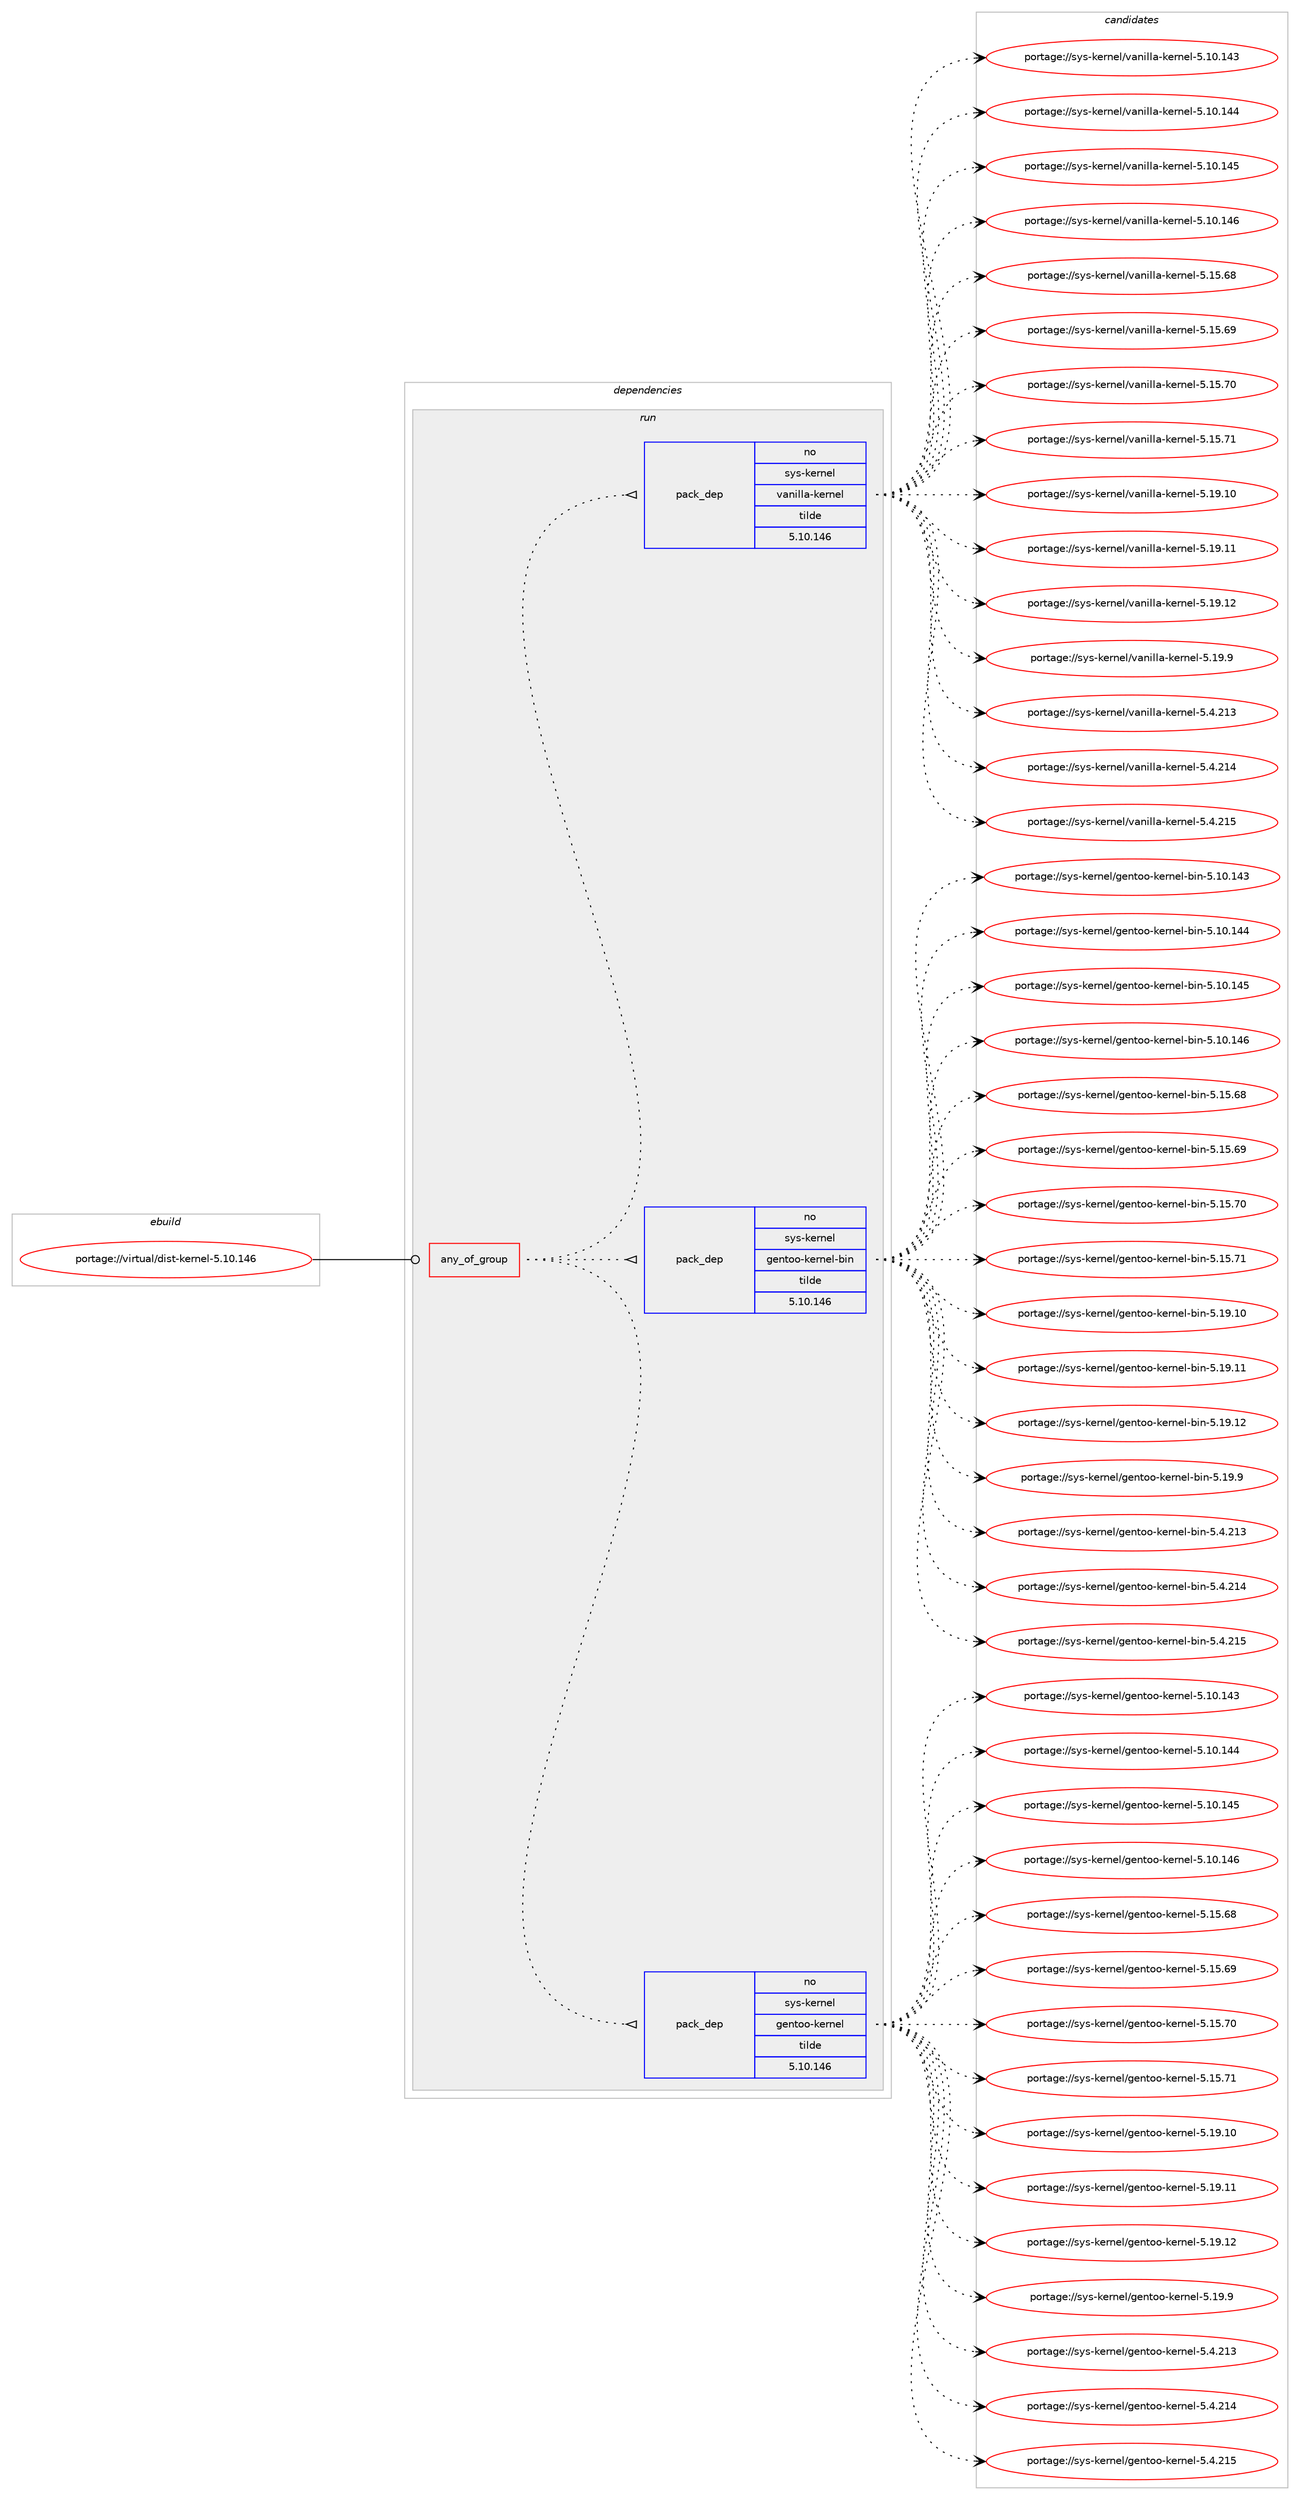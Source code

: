 digraph prolog {

# *************
# Graph options
# *************

newrank=true;
concentrate=true;
compound=true;
graph [rankdir=LR,fontname=Helvetica,fontsize=10,ranksep=1.5];#, ranksep=2.5, nodesep=0.2];
edge  [arrowhead=vee];
node  [fontname=Helvetica,fontsize=10];

# **********
# The ebuild
# **********

subgraph cluster_leftcol {
color=gray;
rank=same;
label=<<i>ebuild</i>>;
id [label="portage://virtual/dist-kernel-5.10.146", color=red, width=4, href="../virtual/dist-kernel-5.10.146.svg"];
}

# ****************
# The dependencies
# ****************

subgraph cluster_midcol {
color=gray;
label=<<i>dependencies</i>>;
subgraph cluster_compile {
fillcolor="#eeeeee";
style=filled;
label=<<i>compile</i>>;
}
subgraph cluster_compileandrun {
fillcolor="#eeeeee";
style=filled;
label=<<i>compile and run</i>>;
}
subgraph cluster_run {
fillcolor="#eeeeee";
style=filled;
label=<<i>run</i>>;
subgraph any11 {
dependency585 [label=<<TABLE BORDER="0" CELLBORDER="1" CELLSPACING="0" CELLPADDING="4"><TR><TD CELLPADDING="10">any_of_group</TD></TR></TABLE>>, shape=none, color=red];subgraph pack263 {
dependency586 [label=<<TABLE BORDER="0" CELLBORDER="1" CELLSPACING="0" CELLPADDING="4" WIDTH="220"><TR><TD ROWSPAN="6" CELLPADDING="30">pack_dep</TD></TR><TR><TD WIDTH="110">no</TD></TR><TR><TD>sys-kernel</TD></TR><TR><TD>gentoo-kernel</TD></TR><TR><TD>tilde</TD></TR><TR><TD>5.10.146</TD></TR></TABLE>>, shape=none, color=blue];
}
dependency585:e -> dependency586:w [weight=20,style="dotted",arrowhead="oinv"];
subgraph pack264 {
dependency587 [label=<<TABLE BORDER="0" CELLBORDER="1" CELLSPACING="0" CELLPADDING="4" WIDTH="220"><TR><TD ROWSPAN="6" CELLPADDING="30">pack_dep</TD></TR><TR><TD WIDTH="110">no</TD></TR><TR><TD>sys-kernel</TD></TR><TR><TD>gentoo-kernel-bin</TD></TR><TR><TD>tilde</TD></TR><TR><TD>5.10.146</TD></TR></TABLE>>, shape=none, color=blue];
}
dependency585:e -> dependency587:w [weight=20,style="dotted",arrowhead="oinv"];
subgraph pack265 {
dependency588 [label=<<TABLE BORDER="0" CELLBORDER="1" CELLSPACING="0" CELLPADDING="4" WIDTH="220"><TR><TD ROWSPAN="6" CELLPADDING="30">pack_dep</TD></TR><TR><TD WIDTH="110">no</TD></TR><TR><TD>sys-kernel</TD></TR><TR><TD>vanilla-kernel</TD></TR><TR><TD>tilde</TD></TR><TR><TD>5.10.146</TD></TR></TABLE>>, shape=none, color=blue];
}
dependency585:e -> dependency588:w [weight=20,style="dotted",arrowhead="oinv"];
}
id:e -> dependency585:w [weight=20,style="solid",arrowhead="odot"];
}
}

# **************
# The candidates
# **************

subgraph cluster_choices {
rank=same;
color=gray;
label=<<i>candidates</i>>;

subgraph choice263 {
color=black;
nodesep=1;
choice115121115451071011141101011084710310111011611111145107101114110101108455346494846495251 [label="portage://sys-kernel/gentoo-kernel-5.10.143", color=red, width=4,href="../sys-kernel/gentoo-kernel-5.10.143.svg"];
choice115121115451071011141101011084710310111011611111145107101114110101108455346494846495252 [label="portage://sys-kernel/gentoo-kernel-5.10.144", color=red, width=4,href="../sys-kernel/gentoo-kernel-5.10.144.svg"];
choice115121115451071011141101011084710310111011611111145107101114110101108455346494846495253 [label="portage://sys-kernel/gentoo-kernel-5.10.145", color=red, width=4,href="../sys-kernel/gentoo-kernel-5.10.145.svg"];
choice115121115451071011141101011084710310111011611111145107101114110101108455346494846495254 [label="portage://sys-kernel/gentoo-kernel-5.10.146", color=red, width=4,href="../sys-kernel/gentoo-kernel-5.10.146.svg"];
choice1151211154510710111411010110847103101110116111111451071011141101011084553464953465456 [label="portage://sys-kernel/gentoo-kernel-5.15.68", color=red, width=4,href="../sys-kernel/gentoo-kernel-5.15.68.svg"];
choice1151211154510710111411010110847103101110116111111451071011141101011084553464953465457 [label="portage://sys-kernel/gentoo-kernel-5.15.69", color=red, width=4,href="../sys-kernel/gentoo-kernel-5.15.69.svg"];
choice1151211154510710111411010110847103101110116111111451071011141101011084553464953465548 [label="portage://sys-kernel/gentoo-kernel-5.15.70", color=red, width=4,href="../sys-kernel/gentoo-kernel-5.15.70.svg"];
choice1151211154510710111411010110847103101110116111111451071011141101011084553464953465549 [label="portage://sys-kernel/gentoo-kernel-5.15.71", color=red, width=4,href="../sys-kernel/gentoo-kernel-5.15.71.svg"];
choice1151211154510710111411010110847103101110116111111451071011141101011084553464957464948 [label="portage://sys-kernel/gentoo-kernel-5.19.10", color=red, width=4,href="../sys-kernel/gentoo-kernel-5.19.10.svg"];
choice1151211154510710111411010110847103101110116111111451071011141101011084553464957464949 [label="portage://sys-kernel/gentoo-kernel-5.19.11", color=red, width=4,href="../sys-kernel/gentoo-kernel-5.19.11.svg"];
choice1151211154510710111411010110847103101110116111111451071011141101011084553464957464950 [label="portage://sys-kernel/gentoo-kernel-5.19.12", color=red, width=4,href="../sys-kernel/gentoo-kernel-5.19.12.svg"];
choice11512111545107101114110101108471031011101161111114510710111411010110845534649574657 [label="portage://sys-kernel/gentoo-kernel-5.19.9", color=red, width=4,href="../sys-kernel/gentoo-kernel-5.19.9.svg"];
choice1151211154510710111411010110847103101110116111111451071011141101011084553465246504951 [label="portage://sys-kernel/gentoo-kernel-5.4.213", color=red, width=4,href="../sys-kernel/gentoo-kernel-5.4.213.svg"];
choice1151211154510710111411010110847103101110116111111451071011141101011084553465246504952 [label="portage://sys-kernel/gentoo-kernel-5.4.214", color=red, width=4,href="../sys-kernel/gentoo-kernel-5.4.214.svg"];
choice1151211154510710111411010110847103101110116111111451071011141101011084553465246504953 [label="portage://sys-kernel/gentoo-kernel-5.4.215", color=red, width=4,href="../sys-kernel/gentoo-kernel-5.4.215.svg"];
dependency586:e -> choice115121115451071011141101011084710310111011611111145107101114110101108455346494846495251:w [style=dotted,weight="100"];
dependency586:e -> choice115121115451071011141101011084710310111011611111145107101114110101108455346494846495252:w [style=dotted,weight="100"];
dependency586:e -> choice115121115451071011141101011084710310111011611111145107101114110101108455346494846495253:w [style=dotted,weight="100"];
dependency586:e -> choice115121115451071011141101011084710310111011611111145107101114110101108455346494846495254:w [style=dotted,weight="100"];
dependency586:e -> choice1151211154510710111411010110847103101110116111111451071011141101011084553464953465456:w [style=dotted,weight="100"];
dependency586:e -> choice1151211154510710111411010110847103101110116111111451071011141101011084553464953465457:w [style=dotted,weight="100"];
dependency586:e -> choice1151211154510710111411010110847103101110116111111451071011141101011084553464953465548:w [style=dotted,weight="100"];
dependency586:e -> choice1151211154510710111411010110847103101110116111111451071011141101011084553464953465549:w [style=dotted,weight="100"];
dependency586:e -> choice1151211154510710111411010110847103101110116111111451071011141101011084553464957464948:w [style=dotted,weight="100"];
dependency586:e -> choice1151211154510710111411010110847103101110116111111451071011141101011084553464957464949:w [style=dotted,weight="100"];
dependency586:e -> choice1151211154510710111411010110847103101110116111111451071011141101011084553464957464950:w [style=dotted,weight="100"];
dependency586:e -> choice11512111545107101114110101108471031011101161111114510710111411010110845534649574657:w [style=dotted,weight="100"];
dependency586:e -> choice1151211154510710111411010110847103101110116111111451071011141101011084553465246504951:w [style=dotted,weight="100"];
dependency586:e -> choice1151211154510710111411010110847103101110116111111451071011141101011084553465246504952:w [style=dotted,weight="100"];
dependency586:e -> choice1151211154510710111411010110847103101110116111111451071011141101011084553465246504953:w [style=dotted,weight="100"];
}
subgraph choice264 {
color=black;
nodesep=1;
choice1151211154510710111411010110847103101110116111111451071011141101011084598105110455346494846495251 [label="portage://sys-kernel/gentoo-kernel-bin-5.10.143", color=red, width=4,href="../sys-kernel/gentoo-kernel-bin-5.10.143.svg"];
choice1151211154510710111411010110847103101110116111111451071011141101011084598105110455346494846495252 [label="portage://sys-kernel/gentoo-kernel-bin-5.10.144", color=red, width=4,href="../sys-kernel/gentoo-kernel-bin-5.10.144.svg"];
choice1151211154510710111411010110847103101110116111111451071011141101011084598105110455346494846495253 [label="portage://sys-kernel/gentoo-kernel-bin-5.10.145", color=red, width=4,href="../sys-kernel/gentoo-kernel-bin-5.10.145.svg"];
choice1151211154510710111411010110847103101110116111111451071011141101011084598105110455346494846495254 [label="portage://sys-kernel/gentoo-kernel-bin-5.10.146", color=red, width=4,href="../sys-kernel/gentoo-kernel-bin-5.10.146.svg"];
choice11512111545107101114110101108471031011101161111114510710111411010110845981051104553464953465456 [label="portage://sys-kernel/gentoo-kernel-bin-5.15.68", color=red, width=4,href="../sys-kernel/gentoo-kernel-bin-5.15.68.svg"];
choice11512111545107101114110101108471031011101161111114510710111411010110845981051104553464953465457 [label="portage://sys-kernel/gentoo-kernel-bin-5.15.69", color=red, width=4,href="../sys-kernel/gentoo-kernel-bin-5.15.69.svg"];
choice11512111545107101114110101108471031011101161111114510710111411010110845981051104553464953465548 [label="portage://sys-kernel/gentoo-kernel-bin-5.15.70", color=red, width=4,href="../sys-kernel/gentoo-kernel-bin-5.15.70.svg"];
choice11512111545107101114110101108471031011101161111114510710111411010110845981051104553464953465549 [label="portage://sys-kernel/gentoo-kernel-bin-5.15.71", color=red, width=4,href="../sys-kernel/gentoo-kernel-bin-5.15.71.svg"];
choice11512111545107101114110101108471031011101161111114510710111411010110845981051104553464957464948 [label="portage://sys-kernel/gentoo-kernel-bin-5.19.10", color=red, width=4,href="../sys-kernel/gentoo-kernel-bin-5.19.10.svg"];
choice11512111545107101114110101108471031011101161111114510710111411010110845981051104553464957464949 [label="portage://sys-kernel/gentoo-kernel-bin-5.19.11", color=red, width=4,href="../sys-kernel/gentoo-kernel-bin-5.19.11.svg"];
choice11512111545107101114110101108471031011101161111114510710111411010110845981051104553464957464950 [label="portage://sys-kernel/gentoo-kernel-bin-5.19.12", color=red, width=4,href="../sys-kernel/gentoo-kernel-bin-5.19.12.svg"];
choice115121115451071011141101011084710310111011611111145107101114110101108459810511045534649574657 [label="portage://sys-kernel/gentoo-kernel-bin-5.19.9", color=red, width=4,href="../sys-kernel/gentoo-kernel-bin-5.19.9.svg"];
choice11512111545107101114110101108471031011101161111114510710111411010110845981051104553465246504951 [label="portage://sys-kernel/gentoo-kernel-bin-5.4.213", color=red, width=4,href="../sys-kernel/gentoo-kernel-bin-5.4.213.svg"];
choice11512111545107101114110101108471031011101161111114510710111411010110845981051104553465246504952 [label="portage://sys-kernel/gentoo-kernel-bin-5.4.214", color=red, width=4,href="../sys-kernel/gentoo-kernel-bin-5.4.214.svg"];
choice11512111545107101114110101108471031011101161111114510710111411010110845981051104553465246504953 [label="portage://sys-kernel/gentoo-kernel-bin-5.4.215", color=red, width=4,href="../sys-kernel/gentoo-kernel-bin-5.4.215.svg"];
dependency587:e -> choice1151211154510710111411010110847103101110116111111451071011141101011084598105110455346494846495251:w [style=dotted,weight="100"];
dependency587:e -> choice1151211154510710111411010110847103101110116111111451071011141101011084598105110455346494846495252:w [style=dotted,weight="100"];
dependency587:e -> choice1151211154510710111411010110847103101110116111111451071011141101011084598105110455346494846495253:w [style=dotted,weight="100"];
dependency587:e -> choice1151211154510710111411010110847103101110116111111451071011141101011084598105110455346494846495254:w [style=dotted,weight="100"];
dependency587:e -> choice11512111545107101114110101108471031011101161111114510710111411010110845981051104553464953465456:w [style=dotted,weight="100"];
dependency587:e -> choice11512111545107101114110101108471031011101161111114510710111411010110845981051104553464953465457:w [style=dotted,weight="100"];
dependency587:e -> choice11512111545107101114110101108471031011101161111114510710111411010110845981051104553464953465548:w [style=dotted,weight="100"];
dependency587:e -> choice11512111545107101114110101108471031011101161111114510710111411010110845981051104553464953465549:w [style=dotted,weight="100"];
dependency587:e -> choice11512111545107101114110101108471031011101161111114510710111411010110845981051104553464957464948:w [style=dotted,weight="100"];
dependency587:e -> choice11512111545107101114110101108471031011101161111114510710111411010110845981051104553464957464949:w [style=dotted,weight="100"];
dependency587:e -> choice11512111545107101114110101108471031011101161111114510710111411010110845981051104553464957464950:w [style=dotted,weight="100"];
dependency587:e -> choice115121115451071011141101011084710310111011611111145107101114110101108459810511045534649574657:w [style=dotted,weight="100"];
dependency587:e -> choice11512111545107101114110101108471031011101161111114510710111411010110845981051104553465246504951:w [style=dotted,weight="100"];
dependency587:e -> choice11512111545107101114110101108471031011101161111114510710111411010110845981051104553465246504952:w [style=dotted,weight="100"];
dependency587:e -> choice11512111545107101114110101108471031011101161111114510710111411010110845981051104553465246504953:w [style=dotted,weight="100"];
}
subgraph choice265 {
color=black;
nodesep=1;
choice1151211154510710111411010110847118971101051081089745107101114110101108455346494846495251 [label="portage://sys-kernel/vanilla-kernel-5.10.143", color=red, width=4,href="../sys-kernel/vanilla-kernel-5.10.143.svg"];
choice1151211154510710111411010110847118971101051081089745107101114110101108455346494846495252 [label="portage://sys-kernel/vanilla-kernel-5.10.144", color=red, width=4,href="../sys-kernel/vanilla-kernel-5.10.144.svg"];
choice1151211154510710111411010110847118971101051081089745107101114110101108455346494846495253 [label="portage://sys-kernel/vanilla-kernel-5.10.145", color=red, width=4,href="../sys-kernel/vanilla-kernel-5.10.145.svg"];
choice1151211154510710111411010110847118971101051081089745107101114110101108455346494846495254 [label="portage://sys-kernel/vanilla-kernel-5.10.146", color=red, width=4,href="../sys-kernel/vanilla-kernel-5.10.146.svg"];
choice11512111545107101114110101108471189711010510810897451071011141101011084553464953465456 [label="portage://sys-kernel/vanilla-kernel-5.15.68", color=red, width=4,href="../sys-kernel/vanilla-kernel-5.15.68.svg"];
choice11512111545107101114110101108471189711010510810897451071011141101011084553464953465457 [label="portage://sys-kernel/vanilla-kernel-5.15.69", color=red, width=4,href="../sys-kernel/vanilla-kernel-5.15.69.svg"];
choice11512111545107101114110101108471189711010510810897451071011141101011084553464953465548 [label="portage://sys-kernel/vanilla-kernel-5.15.70", color=red, width=4,href="../sys-kernel/vanilla-kernel-5.15.70.svg"];
choice11512111545107101114110101108471189711010510810897451071011141101011084553464953465549 [label="portage://sys-kernel/vanilla-kernel-5.15.71", color=red, width=4,href="../sys-kernel/vanilla-kernel-5.15.71.svg"];
choice11512111545107101114110101108471189711010510810897451071011141101011084553464957464948 [label="portage://sys-kernel/vanilla-kernel-5.19.10", color=red, width=4,href="../sys-kernel/vanilla-kernel-5.19.10.svg"];
choice11512111545107101114110101108471189711010510810897451071011141101011084553464957464949 [label="portage://sys-kernel/vanilla-kernel-5.19.11", color=red, width=4,href="../sys-kernel/vanilla-kernel-5.19.11.svg"];
choice11512111545107101114110101108471189711010510810897451071011141101011084553464957464950 [label="portage://sys-kernel/vanilla-kernel-5.19.12", color=red, width=4,href="../sys-kernel/vanilla-kernel-5.19.12.svg"];
choice115121115451071011141101011084711897110105108108974510710111411010110845534649574657 [label="portage://sys-kernel/vanilla-kernel-5.19.9", color=red, width=4,href="../sys-kernel/vanilla-kernel-5.19.9.svg"];
choice11512111545107101114110101108471189711010510810897451071011141101011084553465246504951 [label="portage://sys-kernel/vanilla-kernel-5.4.213", color=red, width=4,href="../sys-kernel/vanilla-kernel-5.4.213.svg"];
choice11512111545107101114110101108471189711010510810897451071011141101011084553465246504952 [label="portage://sys-kernel/vanilla-kernel-5.4.214", color=red, width=4,href="../sys-kernel/vanilla-kernel-5.4.214.svg"];
choice11512111545107101114110101108471189711010510810897451071011141101011084553465246504953 [label="portage://sys-kernel/vanilla-kernel-5.4.215", color=red, width=4,href="../sys-kernel/vanilla-kernel-5.4.215.svg"];
dependency588:e -> choice1151211154510710111411010110847118971101051081089745107101114110101108455346494846495251:w [style=dotted,weight="100"];
dependency588:e -> choice1151211154510710111411010110847118971101051081089745107101114110101108455346494846495252:w [style=dotted,weight="100"];
dependency588:e -> choice1151211154510710111411010110847118971101051081089745107101114110101108455346494846495253:w [style=dotted,weight="100"];
dependency588:e -> choice1151211154510710111411010110847118971101051081089745107101114110101108455346494846495254:w [style=dotted,weight="100"];
dependency588:e -> choice11512111545107101114110101108471189711010510810897451071011141101011084553464953465456:w [style=dotted,weight="100"];
dependency588:e -> choice11512111545107101114110101108471189711010510810897451071011141101011084553464953465457:w [style=dotted,weight="100"];
dependency588:e -> choice11512111545107101114110101108471189711010510810897451071011141101011084553464953465548:w [style=dotted,weight="100"];
dependency588:e -> choice11512111545107101114110101108471189711010510810897451071011141101011084553464953465549:w [style=dotted,weight="100"];
dependency588:e -> choice11512111545107101114110101108471189711010510810897451071011141101011084553464957464948:w [style=dotted,weight="100"];
dependency588:e -> choice11512111545107101114110101108471189711010510810897451071011141101011084553464957464949:w [style=dotted,weight="100"];
dependency588:e -> choice11512111545107101114110101108471189711010510810897451071011141101011084553464957464950:w [style=dotted,weight="100"];
dependency588:e -> choice115121115451071011141101011084711897110105108108974510710111411010110845534649574657:w [style=dotted,weight="100"];
dependency588:e -> choice11512111545107101114110101108471189711010510810897451071011141101011084553465246504951:w [style=dotted,weight="100"];
dependency588:e -> choice11512111545107101114110101108471189711010510810897451071011141101011084553465246504952:w [style=dotted,weight="100"];
dependency588:e -> choice11512111545107101114110101108471189711010510810897451071011141101011084553465246504953:w [style=dotted,weight="100"];
}
}

}
